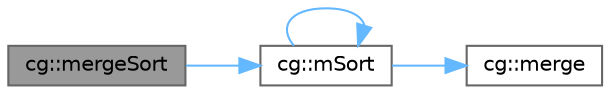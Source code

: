 digraph "cg::mergeSort"
{
 // LATEX_PDF_SIZE
  bgcolor="transparent";
  edge [fontname=Helvetica,fontsize=10,labelfontname=Helvetica,labelfontsize=10];
  node [fontname=Helvetica,fontsize=10,shape=box,height=0.2,width=0.4];
  rankdir="LR";
  Node1 [id="Node000001",label="cg::mergeSort",height=0.2,width=0.4,color="gray40", fillcolor="grey60", style="filled", fontcolor="black",tooltip=" "];
  Node1 -> Node2 [id="edge1_Node000001_Node000002",color="steelblue1",style="solid",tooltip=" "];
  Node2 [id="Node000002",label="cg::mSort",height=0.2,width=0.4,color="grey40", fillcolor="white", style="filled",URL="$namespacecg.html#a73282c69387868d5d09f66ae3e80f0ad",tooltip=" "];
  Node2 -> Node3 [id="edge2_Node000002_Node000003",color="steelblue1",style="solid",tooltip=" "];
  Node3 [id="Node000003",label="cg::merge",height=0.2,width=0.4,color="grey40", fillcolor="white", style="filled",URL="$namespacecg.html#ab3b65e356cc9069bbda330dfd6fcedcf",tooltip=" "];
  Node2 -> Node2 [id="edge3_Node000002_Node000002",color="steelblue1",style="solid",tooltip=" "];
}
